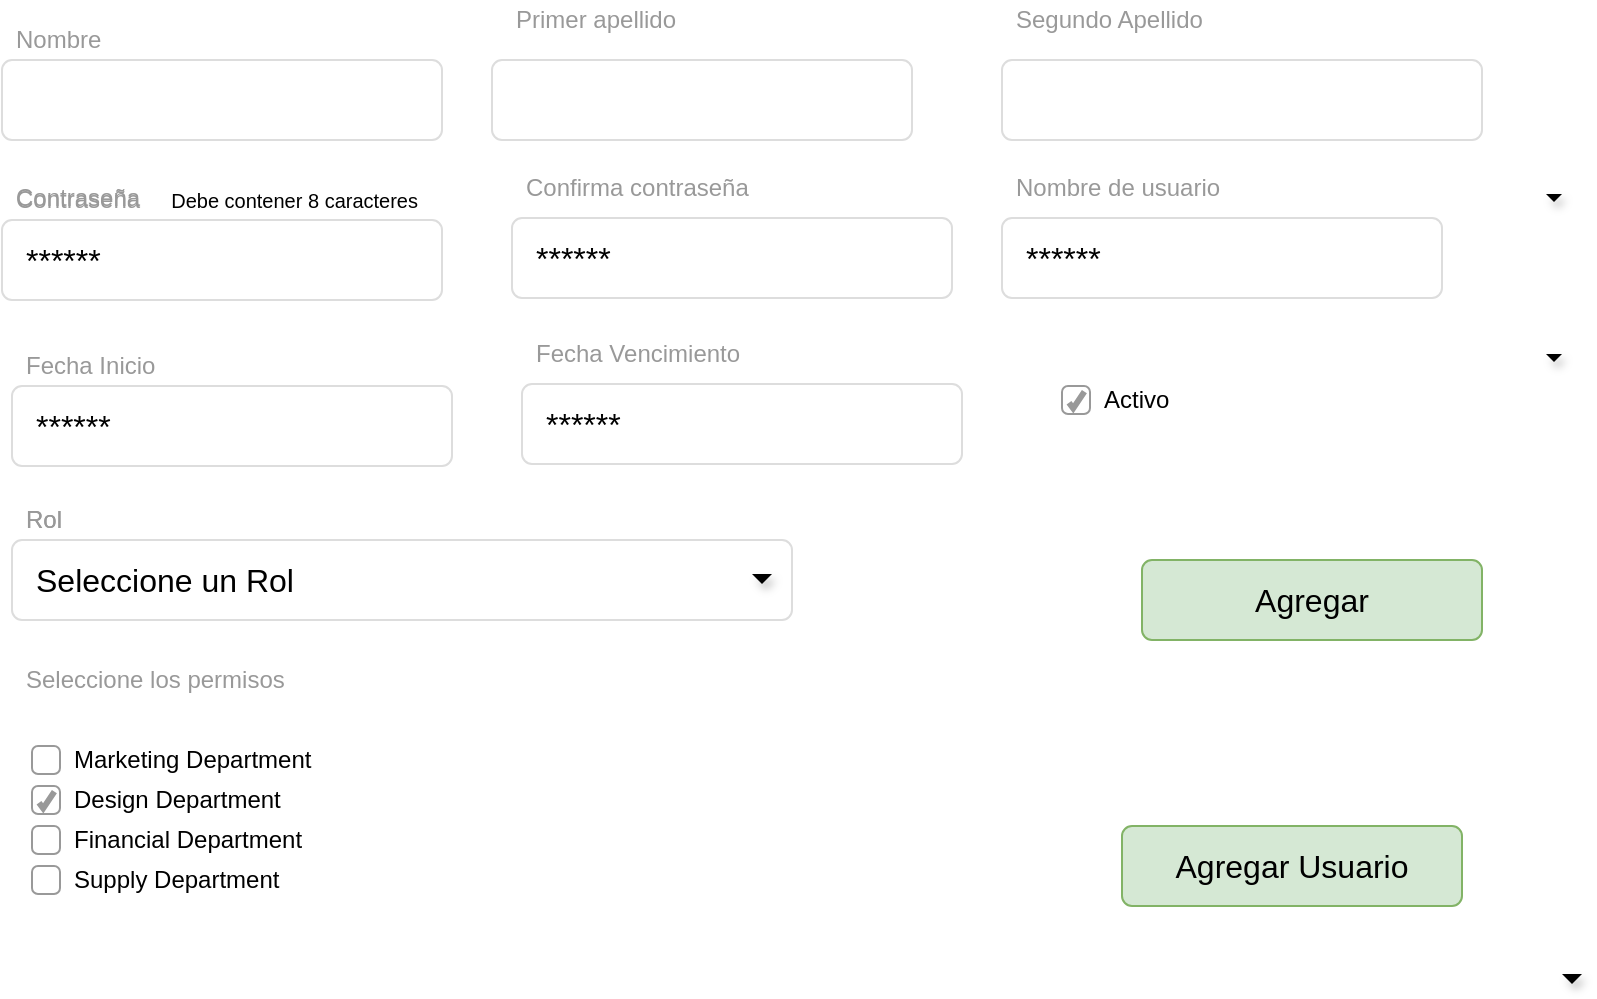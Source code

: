 <mxfile version="14.7.0" type="github">
  <diagram name="Page-1" id="c9db0220-8083-56f3-ca83-edcdcd058819">
    <mxGraphModel dx="1483" dy="747" grid="1" gridSize="10" guides="1" tooltips="1" connect="1" arrows="1" fold="1" page="1" pageScale="1.5" pageWidth="826" pageHeight="1169" background="none" math="0" shadow="0">
      <root>
        <mxCell id="0" style=";html=1;" />
        <mxCell id="1" style=";html=1;" parent="0" />
        <mxCell id="3d76a8aef4d5c911-17" value="Nombre" style="html=1;shadow=0;dashed=0;shape=mxgraph.bootstrap.rect;strokeColor=none;fillColor=none;fontColor=#999999;align=left;spacingLeft=5;whiteSpace=wrap;rounded=0;" parent="1" vertex="1">
          <mxGeometry x="40" y="130" width="200" height="20" as="geometry" />
        </mxCell>
        <mxCell id="3d76a8aef4d5c911-18" value="" style="html=1;shadow=0;dashed=0;shape=mxgraph.bootstrap.rrect;rSize=5;strokeColor=#dddddd;;align=left;spacingLeft=10;fontSize=16;whiteSpace=wrap;rounded=0;" parent="1" vertex="1">
          <mxGeometry x="40" y="150" width="220" height="40" as="geometry" />
        </mxCell>
        <mxCell id="3d76a8aef4d5c911-19" value="Contraseña" style="html=1;shadow=0;dashed=0;shape=mxgraph.bootstrap.rect;strokeColor=none;fillColor=none;fontColor=#999999;align=left;spacingLeft=5;whiteSpace=wrap;rounded=0;" parent="1" vertex="1">
          <mxGeometry x="40" y="210" width="200" height="20" as="geometry" />
        </mxCell>
        <mxCell id="3d76a8aef4d5c911-20" value="******" style="html=1;shadow=0;dashed=0;shape=mxgraph.bootstrap.rrect;rSize=5;strokeColor=#dddddd;align=left;spacingLeft=10;fontSize=16;whiteSpace=wrap;rounded=0;" parent="1" vertex="1">
          <mxGeometry x="40" y="230" width="220" height="40" as="geometry" />
        </mxCell>
        <mxCell id="3d76a8aef4d5c911-21" value="Debe contener 8 caracteres" style="html=1;shadow=0;dashed=0;shape=mxgraph.bootstrap.rect;strokeColor=none;fillColor=none;align=right;fontSize=10;whiteSpace=wrap;rounded=0;" parent="1" vertex="1">
          <mxGeometry x="120" y="210" width="130" height="20" as="geometry" />
        </mxCell>
        <mxCell id="3d76a8aef4d5c911-22" value="" style="shape=triangle;strokeColor=none;fillColor=#000000;direction=south;rounded=0;shadow=1;fontSize=12;fontColor=#000000;align=center;html=1;" parent="1" vertex="1">
          <mxGeometry x="812" y="217" width="8" height="4" as="geometry" />
        </mxCell>
        <mxCell id="3d76a8aef4d5c911-26" value="" style="shape=triangle;strokeColor=none;fillColor=#000000;direction=south;rounded=0;shadow=1;fontSize=12;fontColor=#000000;align=center;html=1;" parent="1" vertex="1">
          <mxGeometry x="812" y="297" width="8" height="4" as="geometry" />
        </mxCell>
        <mxCell id="3d76a8aef4d5c911-28" value="Rol" style="html=1;shadow=0;dashed=0;shape=mxgraph.bootstrap.rect;strokeColor=none;fillColor=none;fontColor=#999999;align=left;spacingLeft=5;whiteSpace=wrap;rounded=0;" parent="1" vertex="1">
          <mxGeometry x="45" y="370" width="200" height="20" as="geometry" />
        </mxCell>
        <mxCell id="3d76a8aef4d5c911-29" value="Seleccione un Rol" style="html=1;shadow=0;dashed=0;shape=mxgraph.bootstrap.rrect;rSize=5;strokeColor=#dddddd;align=left;spacingLeft=10;fontSize=16;whiteSpace=wrap;rounded=0;" parent="1" vertex="1">
          <mxGeometry x="45" y="390" width="390" height="40" as="geometry" />
        </mxCell>
        <mxCell id="3d76a8aef4d5c911-30" value="" style="shape=triangle;strokeColor=none;fillColor=#000000;direction=south;rounded=0;shadow=1;fontSize=12;fontColor=#000000;align=center;html=1;" parent="1" vertex="1">
          <mxGeometry x="415" y="407" width="10" height="5" as="geometry" />
        </mxCell>
        <mxCell id="3d76a8aef4d5c911-33" value="" style="shape=triangle;strokeColor=none;fillColor=#000000;direction=south;rounded=0;shadow=1;fontSize=12;fontColor=#000000;align=center;html=1;" parent="1" vertex="1">
          <mxGeometry x="820" y="607" width="10" height="5" as="geometry" />
        </mxCell>
        <mxCell id="3d76a8aef4d5c911-34" value="Seleccione los permisos" style="html=1;shadow=0;dashed=0;shape=mxgraph.bootstrap.rect;strokeColor=none;fillColor=none;fontColor=#999999;align=left;spacingLeft=5;whiteSpace=wrap;rounded=0;" parent="1" vertex="1">
          <mxGeometry x="45" y="450" width="200" height="20" as="geometry" />
        </mxCell>
        <mxCell id="3d76a8aef4d5c911-35" value="Activo" style="html=1;shadow=0;dashed=0;shape=mxgraph.bootstrap.checkbox;fontSize=12;strokeColor=#999999;align=left;labelPosition=right;spacingLeft=5;rounded=0;" parent="1" vertex="1">
          <mxGeometry x="570" y="313" width="14" height="14" as="geometry" />
        </mxCell>
        <mxCell id="3d76a8aef4d5c911-36" value="Marketing Department" style="html=1;shadow=0;dashed=0;shape=mxgraph.bootstrap.rrect;fontSize=12;rSize=3;strokeColor=#999999;align=left;labelPosition=right;spacingLeft=5;rounded=0;" parent="1" vertex="1">
          <mxGeometry x="55" y="493" width="14" height="14" as="geometry" />
        </mxCell>
        <mxCell id="3d76a8aef4d5c911-37" value="Design Department" style="html=1;shadow=0;dashed=0;shape=mxgraph.bootstrap.checkbox;fontSize=12;strokeColor=#999999;align=left;labelPosition=right;spacingLeft=5;rounded=0;" parent="1" vertex="1">
          <mxGeometry x="55" y="513" width="14" height="14" as="geometry" />
        </mxCell>
        <mxCell id="3d76a8aef4d5c911-38" value="Financial Department" style="html=1;shadow=0;dashed=0;shape=mxgraph.bootstrap.rrect;fontSize=12;rSize=3;strokeColor=#999999;align=left;labelPosition=right;spacingLeft=5;rounded=0;" parent="1" vertex="1">
          <mxGeometry x="55" y="533" width="14" height="14" as="geometry" />
        </mxCell>
        <mxCell id="3d76a8aef4d5c911-39" value="Supply Department" style="html=1;shadow=0;dashed=0;shape=mxgraph.bootstrap.rrect;fontSize=12;rSize=3;strokeColor=#999999;align=left;labelPosition=right;spacingLeft=5;rounded=0;" parent="1" vertex="1">
          <mxGeometry x="55" y="553" width="14" height="14" as="geometry" />
        </mxCell>
        <mxCell id="3d76a8aef4d5c911-53" value="Agregar" style="html=1;shadow=0;dashed=0;shape=mxgraph.bootstrap.rrect;align=center;rSize=5;strokeColor=#82b366;fillColor=#d5e8d4;fontSize=16;whiteSpace=wrap;rounded=0;" parent="1" vertex="1">
          <mxGeometry x="610" y="400" width="170" height="40" as="geometry" />
        </mxCell>
        <mxCell id="b_bLVIAKkLh0DB0LnIdS-1" value="Primer apellido" style="html=1;shadow=0;dashed=0;shape=mxgraph.bootstrap.rect;strokeColor=none;fillColor=none;fontColor=#999999;align=left;spacingLeft=5;whiteSpace=wrap;rounded=0;" vertex="1" parent="1">
          <mxGeometry x="290" y="120" width="200" height="20" as="geometry" />
        </mxCell>
        <mxCell id="b_bLVIAKkLh0DB0LnIdS-2" value="" style="html=1;shadow=0;dashed=0;shape=mxgraph.bootstrap.rrect;rSize=5;strokeColor=#dddddd;;align=left;spacingLeft=10;fontSize=16;whiteSpace=wrap;rounded=0;" vertex="1" parent="1">
          <mxGeometry x="285" y="150" width="210" height="40" as="geometry" />
        </mxCell>
        <mxCell id="b_bLVIAKkLh0DB0LnIdS-3" value="Segundo Apellido" style="html=1;shadow=0;dashed=0;shape=mxgraph.bootstrap.rect;strokeColor=none;fillColor=none;fontColor=#999999;align=left;spacingLeft=5;whiteSpace=wrap;rounded=0;" vertex="1" parent="1">
          <mxGeometry x="540" y="120" width="200" height="20" as="geometry" />
        </mxCell>
        <mxCell id="b_bLVIAKkLh0DB0LnIdS-4" value="" style="html=1;shadow=0;dashed=0;shape=mxgraph.bootstrap.rrect;rSize=5;strokeColor=#dddddd;;align=left;spacingLeft=10;fontSize=16;whiteSpace=wrap;rounded=0;" vertex="1" parent="1">
          <mxGeometry x="540" y="150" width="240" height="40" as="geometry" />
        </mxCell>
        <mxCell id="b_bLVIAKkLh0DB0LnIdS-5" value="Contraseña" style="html=1;shadow=0;dashed=0;shape=mxgraph.bootstrap.rect;strokeColor=none;fillColor=none;fontColor=#999999;align=left;spacingLeft=5;whiteSpace=wrap;rounded=0;" vertex="1" parent="1">
          <mxGeometry x="40" y="209" width="200" height="20" as="geometry" />
        </mxCell>
        <mxCell id="b_bLVIAKkLh0DB0LnIdS-6" value="******" style="html=1;shadow=0;dashed=0;shape=mxgraph.bootstrap.rrect;rSize=5;strokeColor=#dddddd;align=left;spacingLeft=10;fontSize=16;whiteSpace=wrap;rounded=0;" vertex="1" parent="1">
          <mxGeometry x="295" y="229" width="220" height="40" as="geometry" />
        </mxCell>
        <mxCell id="b_bLVIAKkLh0DB0LnIdS-7" value="Confirma contraseña" style="html=1;shadow=0;dashed=0;shape=mxgraph.bootstrap.rect;strokeColor=none;fillColor=none;fontColor=#999999;align=left;spacingLeft=5;whiteSpace=wrap;rounded=0;" vertex="1" parent="1">
          <mxGeometry x="295" y="204" width="200" height="20" as="geometry" />
        </mxCell>
        <mxCell id="b_bLVIAKkLh0DB0LnIdS-8" value="Fecha Inicio" style="html=1;shadow=0;dashed=0;shape=mxgraph.bootstrap.rect;strokeColor=none;fillColor=none;fontColor=#999999;align=left;spacingLeft=5;whiteSpace=wrap;rounded=0;" vertex="1" parent="1">
          <mxGeometry x="45" y="293" width="200" height="20" as="geometry" />
        </mxCell>
        <mxCell id="b_bLVIAKkLh0DB0LnIdS-9" value="******" style="html=1;shadow=0;dashed=0;shape=mxgraph.bootstrap.rrect;rSize=5;strokeColor=#dddddd;align=left;spacingLeft=10;fontSize=16;whiteSpace=wrap;rounded=0;" vertex="1" parent="1">
          <mxGeometry x="45" y="313" width="220" height="40" as="geometry" />
        </mxCell>
        <mxCell id="b_bLVIAKkLh0DB0LnIdS-12" value="******" style="html=1;shadow=0;dashed=0;shape=mxgraph.bootstrap.rrect;rSize=5;strokeColor=#dddddd;align=left;spacingLeft=10;fontSize=16;whiteSpace=wrap;rounded=0;" vertex="1" parent="1">
          <mxGeometry x="300" y="312" width="220" height="40" as="geometry" />
        </mxCell>
        <mxCell id="b_bLVIAKkLh0DB0LnIdS-13" value="Fecha Vencimiento" style="html=1;shadow=0;dashed=0;shape=mxgraph.bootstrap.rect;strokeColor=none;fillColor=none;fontColor=#999999;align=left;spacingLeft=5;whiteSpace=wrap;rounded=0;" vertex="1" parent="1">
          <mxGeometry x="300" y="287" width="200" height="20" as="geometry" />
        </mxCell>
        <mxCell id="b_bLVIAKkLh0DB0LnIdS-15" value="******" style="html=1;shadow=0;dashed=0;shape=mxgraph.bootstrap.rrect;rSize=5;strokeColor=#dddddd;align=left;spacingLeft=10;fontSize=16;whiteSpace=wrap;rounded=0;" vertex="1" parent="1">
          <mxGeometry x="540" y="229" width="220" height="40" as="geometry" />
        </mxCell>
        <mxCell id="b_bLVIAKkLh0DB0LnIdS-16" value="Nombre de usuario" style="html=1;shadow=0;dashed=0;shape=mxgraph.bootstrap.rect;strokeColor=none;fillColor=none;fontColor=#999999;align=left;spacingLeft=5;whiteSpace=wrap;rounded=0;" vertex="1" parent="1">
          <mxGeometry x="540" y="204" width="200" height="20" as="geometry" />
        </mxCell>
        <mxCell id="b_bLVIAKkLh0DB0LnIdS-17" value="Agregar Usuario" style="html=1;shadow=0;dashed=0;shape=mxgraph.bootstrap.rrect;align=center;rSize=5;strokeColor=#82b366;fillColor=#d5e8d4;fontSize=16;whiteSpace=wrap;rounded=0;" vertex="1" parent="1">
          <mxGeometry x="600" y="533" width="170" height="40" as="geometry" />
        </mxCell>
        <mxCell id="b_bLVIAKkLh0DB0LnIdS-18" value="Rol" style="html=1;shadow=0;dashed=0;shape=mxgraph.bootstrap.rect;strokeColor=none;fillColor=none;fontColor=#999999;align=left;spacingLeft=5;whiteSpace=wrap;rounded=0;" vertex="1" parent="1">
          <mxGeometry x="45" y="370" width="200" height="20" as="geometry" />
        </mxCell>
      </root>
    </mxGraphModel>
  </diagram>
</mxfile>
